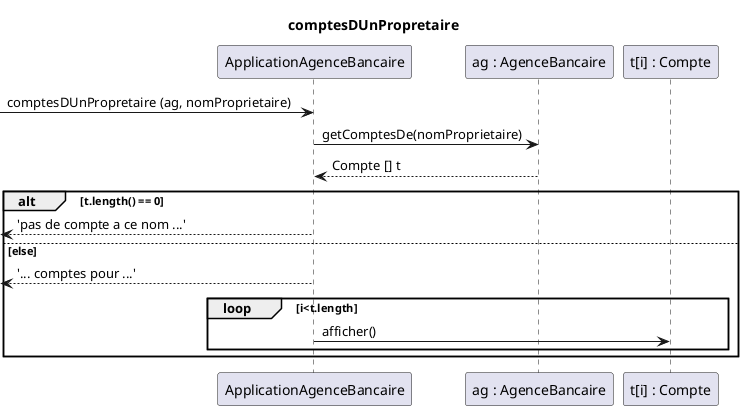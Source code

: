 @startuml

'-----------------------------------
' UML concepts illustrated
' JMB 2014
'-----------------------------------

title comptesDUnPropretaire
'autonumber

'public static void comptesDUnPropretaire (AgenceBancaire ag, String nomProprietaire) {
'  Compte []  t;
'
'  t = ag.getComptesDe(nomProprietaire);
'  if (t.length == 0) {
'    System.out.println("pas de compte à ce nom ...");
'  } else {
'    System.out.println("  " + t.length + " comptes pour " + nomProprietaire);
'    for (int @i=0; i<t.length; i++)
'    t[i].afficher();
'  }
'}


'-- début
participant agence as "ApplicationAgenceBancaire"
-> agence : comptesDUnPropretaire (ag, nomProprietaire)

'  t = ag.getComptesDe(nomProprietaire);
participant ag as "ag : AgenceBancaire"
agence -> ag : getComptesDe(nomProprietaire)
ag --> agence : Compte [] t

'  if (t.length == 0) {
alt t.length() == 0
<-- agence : 'pas de compte a ce nom ...'

else else

'    System.out.println("  " + t.length + " comptes pour " + nomProprietaire);
'    for (int i=0; i<t.length; i++)
'    t[i].afficher();

<-- agence : '... comptes pour ...'
loop i<t.length
participant cpt as "t[i] : Compte"
agence -> cpt : afficher()
end

end

@enduml
